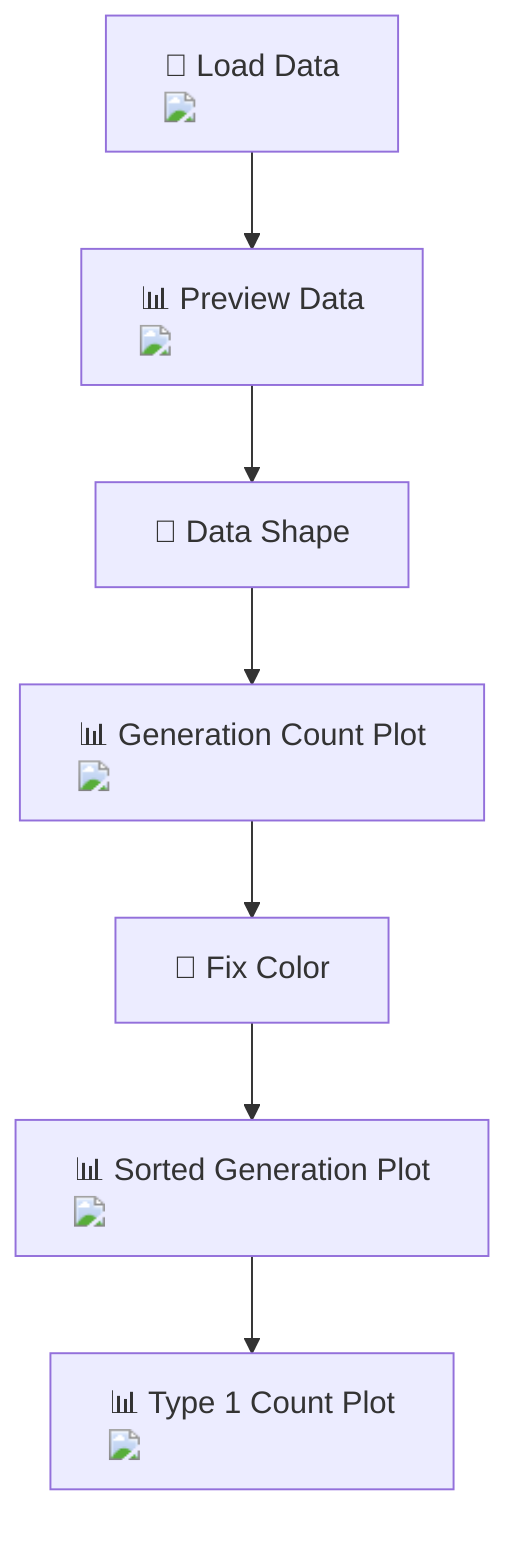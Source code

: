 graph TD;
    A["📁 Load Data <br/> <img src='file.svg' />"] --> B["📊 Preview Data <br/> <img src='table.svg' />"];
    B --> C["📏 Data Shape"];
    C --> D["📊 Generation Count Plot <br/> <img src='barplot_template.svg' />"];
    D --> E["🎨 Fix Color"];
    E --> F["📊 Sorted Generation Plot <br/> <img src='barplot_template.svg' />"];
    F --> G["📊 Type 1 Count Plot <br/> <img src='barplot_template.svg' />"];